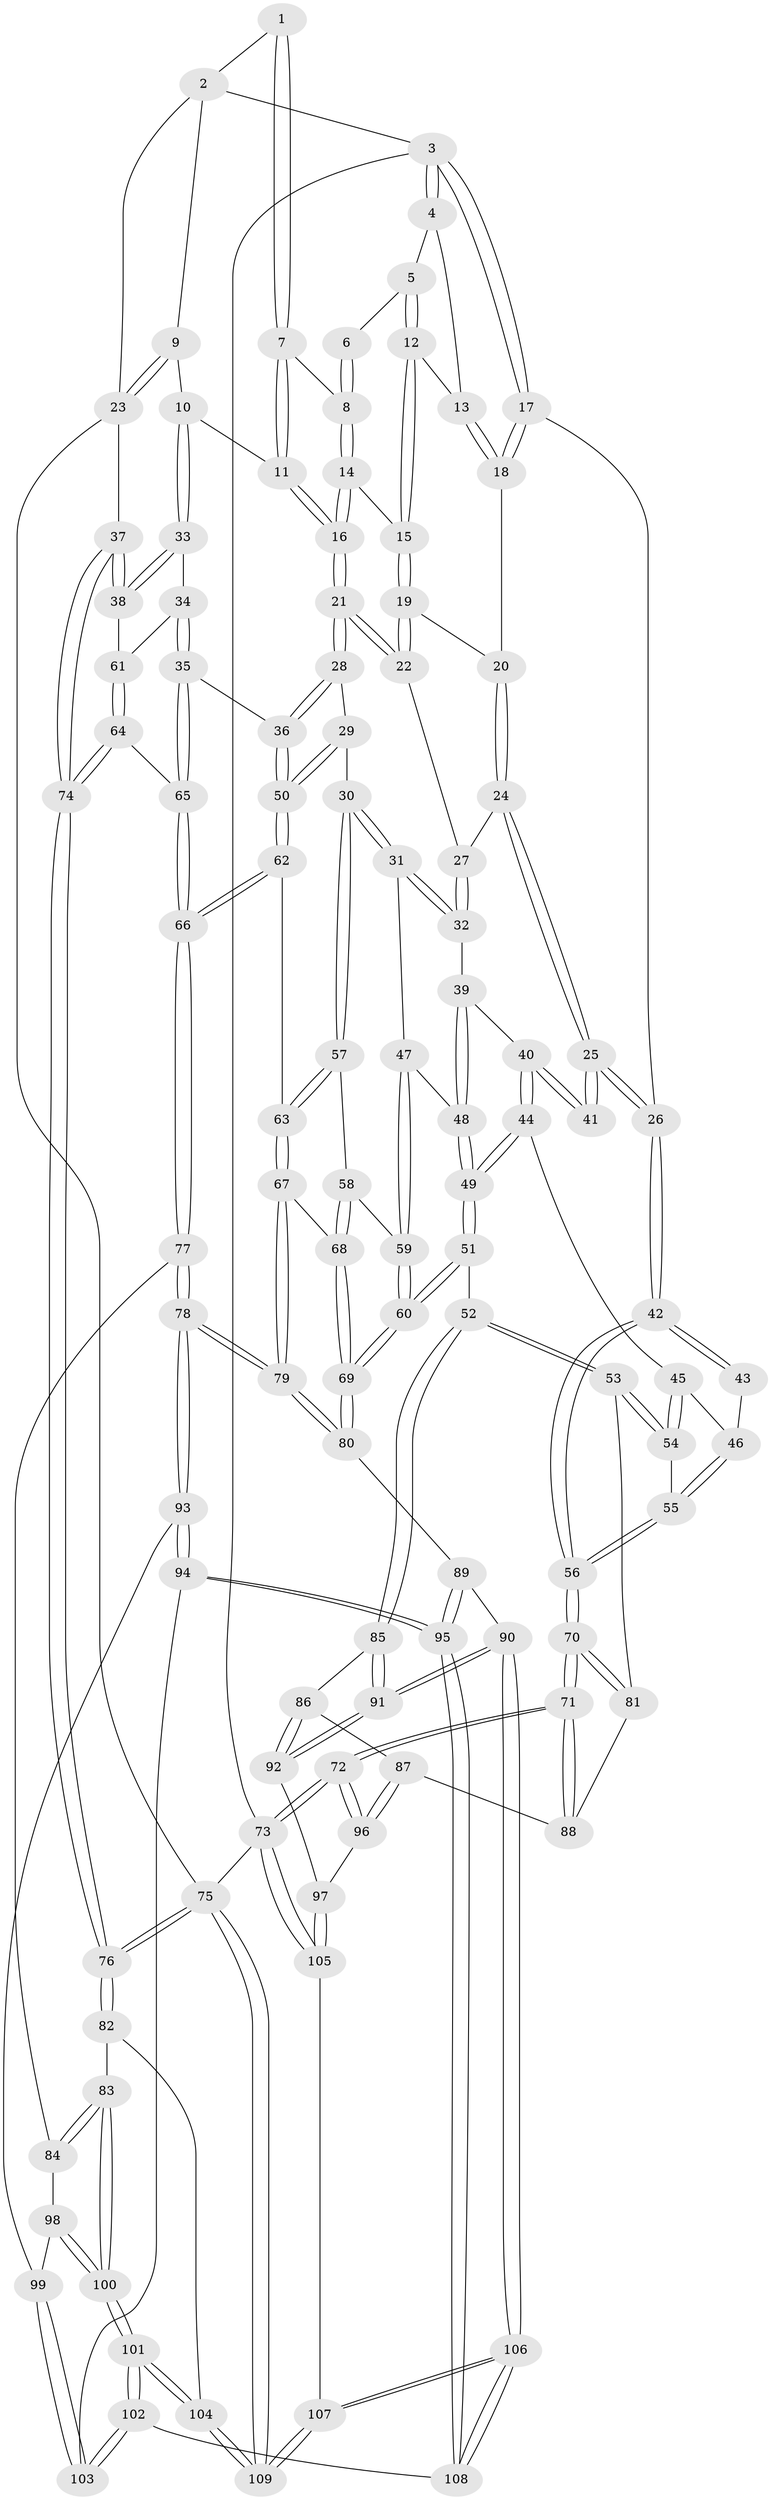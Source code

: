 // coarse degree distribution, {4: 0.4098360655737705, 6: 0.09836065573770492, 5: 0.36065573770491804, 3: 0.13114754098360656}
// Generated by graph-tools (version 1.1) at 2025/42/03/06/25 10:42:34]
// undirected, 109 vertices, 269 edges
graph export_dot {
graph [start="1"]
  node [color=gray90,style=filled];
  1 [pos="+0.512323333816893+0"];
  2 [pos="+0.8156088797718872+0"];
  3 [pos="+0+0"];
  4 [pos="+0.045210042202039474+0"];
  5 [pos="+0.2265810339503355+0"];
  6 [pos="+0.36329810091385545+0"];
  7 [pos="+0.5282946427373233+0.02699631438873098"];
  8 [pos="+0.41148534601358816+0.09238834233185252"];
  9 [pos="+0.7676663485948686+0.1739240553898767"];
  10 [pos="+0.7467544202913723+0.1990083937859562"];
  11 [pos="+0.5920469938561259+0.2070056072997092"];
  12 [pos="+0.21321826536145655+0"];
  13 [pos="+0.005375101520688736+0.11261390532750153"];
  14 [pos="+0.39616787530147+0.12133443373398489"];
  15 [pos="+0.24779986090160033+0.1312841857469279"];
  16 [pos="+0.5479242452073885+0.23796618466379438"];
  17 [pos="+0+0.20198759212967005"];
  18 [pos="+0+0.1444536011965143"];
  19 [pos="+0.23968808666743377+0.16212118226137712"];
  20 [pos="+0.19557229231947681+0.22180391678065947"];
  21 [pos="+0.5076371193036172+0.29329197189595024"];
  22 [pos="+0.43917207114323703+0.2783596899020367"];
  23 [pos="+1+0.17674792261973302"];
  24 [pos="+0.19093623611712096+0.2634330690785967"];
  25 [pos="+0.18221290097318008+0.28600241785763075"];
  26 [pos="+0+0.2343809273184979"];
  27 [pos="+0.32687995304727974+0.3185161708580442"];
  28 [pos="+0.5038025571995226+0.33186088694787214"];
  29 [pos="+0.495111538873334+0.35212967504814136"];
  30 [pos="+0.44888660717474205+0.42174163642257606"];
  31 [pos="+0.4072639163579713+0.4203779154406357"];
  32 [pos="+0.33660073543228164+0.3945915609976419"];
  33 [pos="+0.759365775587981+0.23935778686992537"];
  34 [pos="+0.7773213521166626+0.40148793746039263"];
  35 [pos="+0.732981719456009+0.449455426181984"];
  36 [pos="+0.6986066158474391+0.45934038563938373"];
  37 [pos="+1+0.400243828826175"];
  38 [pos="+1+0.4028907629753124"];
  39 [pos="+0.31111545278246827+0.39773569235586415"];
  40 [pos="+0.1940519057674389+0.36245597365772836"];
  41 [pos="+0.17917752687817973+0.300367173601751"];
  42 [pos="+0+0.3373424101201783"];
  43 [pos="+0.05962914407904736+0.3504297247141777"];
  44 [pos="+0.1907548779174705+0.3812068385964325"];
  45 [pos="+0.16949490360771857+0.41427876616878356"];
  46 [pos="+0.06785390444491082+0.45139930000682843"];
  47 [pos="+0.31347841267563864+0.483847655827337"];
  48 [pos="+0.28755898458680446+0.4791632416758657"];
  49 [pos="+0.2665385344554879+0.4850929526870525"];
  50 [pos="+0.6256501670143797+0.525946778146275"];
  51 [pos="+0.2048736838681914+0.6289235412295048"];
  52 [pos="+0.1926196608587907+0.6297444434553996"];
  53 [pos="+0.1734525757587514+0.6216027166883953"];
  54 [pos="+0.15724153938261465+0.6076847896414166"];
  55 [pos="+0+0.5450976136591245"];
  56 [pos="+0+0.5473007794281042"];
  57 [pos="+0.45425345029258+0.48930633221597103"];
  58 [pos="+0.40947496592606614+0.5184206694753063"];
  59 [pos="+0.3487983144574683+0.5448721603394772"];
  60 [pos="+0.27655701690177004+0.6487997284310809"];
  61 [pos="+0.8853580429838674+0.4489126947611472"];
  62 [pos="+0.6014419153983107+0.5679467044113371"];
  63 [pos="+0.5122083646201573+0.5722808970755457"];
  64 [pos="+0.8723575879487036+0.6176220127585026"];
  65 [pos="+0.7847096092748174+0.6375788546415462"];
  66 [pos="+0.7097408277063408+0.7115875297408473"];
  67 [pos="+0.47485293436809867+0.6469121198758738"];
  68 [pos="+0.3829856305135482+0.6533189613827536"];
  69 [pos="+0.30384315209738066+0.6702458240967673"];
  70 [pos="+0+0.5591944974833587"];
  71 [pos="+0+0.7525270275222506"];
  72 [pos="+0+0.8597594052573895"];
  73 [pos="+0+1"];
  74 [pos="+1+0.7360430729464972"];
  75 [pos="+1+1"];
  76 [pos="+1+0.9228457692450085"];
  77 [pos="+0.7073651989748696+0.7232892443690513"];
  78 [pos="+0.5339902050023936+0.7896390202119182"];
  79 [pos="+0.527746381168753+0.7832739697188261"];
  80 [pos="+0.32984227988019893+0.7606467580586019"];
  81 [pos="+0.07290635693518437+0.7150087302050631"];
  82 [pos="+0.8362753547823533+0.8321395026314334"];
  83 [pos="+0.831151425171076+0.8302662337952967"];
  84 [pos="+0.7285529910453787+0.7559368322530321"];
  85 [pos="+0.1879747856130651+0.6545234335350708"];
  86 [pos="+0.13902255308191644+0.7890864499059038"];
  87 [pos="+0.06742402067661586+0.8105018825789222"];
  88 [pos="+0.06719777148619273+0.725482619790874"];
  89 [pos="+0.3247701523091963+0.7790818126898766"];
  90 [pos="+0.25894059784752554+0.891160022122456"];
  91 [pos="+0.2354472485522788+0.8777928779600573"];
  92 [pos="+0.22276536735484131+0.8735994971281819"];
  93 [pos="+0.5254839736738054+0.8368304022460027"];
  94 [pos="+0.5142301112205557+0.8637519789286102"];
  95 [pos="+0.47401152310715117+0.9124174389370798"];
  96 [pos="+0.026498749831241973+0.8525350364139382"];
  97 [pos="+0.07912337014658279+0.8963951851293209"];
  98 [pos="+0.6906466271000575+0.8766830490517556"];
  99 [pos="+0.6423117507529353+0.8909492496781329"];
  100 [pos="+0.7150971947390812+0.9649656212478842"];
  101 [pos="+0.704495968983646+1"];
  102 [pos="+0.637080799962972+0.9698608844504476"];
  103 [pos="+0.634515722324531+0.9655344507370132"];
  104 [pos="+0.7272593418510608+1"];
  105 [pos="+0.16922619711781509+1"];
  106 [pos="+0.33865449587993085+1"];
  107 [pos="+0.33039705148488446+1"];
  108 [pos="+0.43117755775230343+0.9938608671811648"];
  109 [pos="+0.7771314603046972+1"];
  1 -- 2;
  1 -- 7;
  1 -- 7;
  2 -- 3;
  2 -- 9;
  2 -- 23;
  3 -- 4;
  3 -- 4;
  3 -- 17;
  3 -- 17;
  3 -- 73;
  4 -- 5;
  4 -- 13;
  5 -- 6;
  5 -- 12;
  5 -- 12;
  6 -- 8;
  6 -- 8;
  7 -- 8;
  7 -- 11;
  7 -- 11;
  8 -- 14;
  8 -- 14;
  9 -- 10;
  9 -- 23;
  9 -- 23;
  10 -- 11;
  10 -- 33;
  10 -- 33;
  11 -- 16;
  11 -- 16;
  12 -- 13;
  12 -- 15;
  12 -- 15;
  13 -- 18;
  13 -- 18;
  14 -- 15;
  14 -- 16;
  14 -- 16;
  15 -- 19;
  15 -- 19;
  16 -- 21;
  16 -- 21;
  17 -- 18;
  17 -- 18;
  17 -- 26;
  18 -- 20;
  19 -- 20;
  19 -- 22;
  19 -- 22;
  20 -- 24;
  20 -- 24;
  21 -- 22;
  21 -- 22;
  21 -- 28;
  21 -- 28;
  22 -- 27;
  23 -- 37;
  23 -- 75;
  24 -- 25;
  24 -- 25;
  24 -- 27;
  25 -- 26;
  25 -- 26;
  25 -- 41;
  25 -- 41;
  26 -- 42;
  26 -- 42;
  27 -- 32;
  27 -- 32;
  28 -- 29;
  28 -- 36;
  28 -- 36;
  29 -- 30;
  29 -- 50;
  29 -- 50;
  30 -- 31;
  30 -- 31;
  30 -- 57;
  30 -- 57;
  31 -- 32;
  31 -- 32;
  31 -- 47;
  32 -- 39;
  33 -- 34;
  33 -- 38;
  33 -- 38;
  34 -- 35;
  34 -- 35;
  34 -- 61;
  35 -- 36;
  35 -- 65;
  35 -- 65;
  36 -- 50;
  36 -- 50;
  37 -- 38;
  37 -- 38;
  37 -- 74;
  37 -- 74;
  38 -- 61;
  39 -- 40;
  39 -- 48;
  39 -- 48;
  40 -- 41;
  40 -- 41;
  40 -- 44;
  40 -- 44;
  42 -- 43;
  42 -- 43;
  42 -- 56;
  42 -- 56;
  43 -- 46;
  44 -- 45;
  44 -- 49;
  44 -- 49;
  45 -- 46;
  45 -- 54;
  45 -- 54;
  46 -- 55;
  46 -- 55;
  47 -- 48;
  47 -- 59;
  47 -- 59;
  48 -- 49;
  48 -- 49;
  49 -- 51;
  49 -- 51;
  50 -- 62;
  50 -- 62;
  51 -- 52;
  51 -- 60;
  51 -- 60;
  52 -- 53;
  52 -- 53;
  52 -- 85;
  52 -- 85;
  53 -- 54;
  53 -- 54;
  53 -- 81;
  54 -- 55;
  55 -- 56;
  55 -- 56;
  56 -- 70;
  56 -- 70;
  57 -- 58;
  57 -- 63;
  57 -- 63;
  58 -- 59;
  58 -- 68;
  58 -- 68;
  59 -- 60;
  59 -- 60;
  60 -- 69;
  60 -- 69;
  61 -- 64;
  61 -- 64;
  62 -- 63;
  62 -- 66;
  62 -- 66;
  63 -- 67;
  63 -- 67;
  64 -- 65;
  64 -- 74;
  64 -- 74;
  65 -- 66;
  65 -- 66;
  66 -- 77;
  66 -- 77;
  67 -- 68;
  67 -- 79;
  67 -- 79;
  68 -- 69;
  68 -- 69;
  69 -- 80;
  69 -- 80;
  70 -- 71;
  70 -- 71;
  70 -- 81;
  70 -- 81;
  71 -- 72;
  71 -- 72;
  71 -- 88;
  71 -- 88;
  72 -- 73;
  72 -- 73;
  72 -- 96;
  72 -- 96;
  73 -- 105;
  73 -- 105;
  73 -- 75;
  74 -- 76;
  74 -- 76;
  75 -- 76;
  75 -- 76;
  75 -- 109;
  75 -- 109;
  76 -- 82;
  76 -- 82;
  77 -- 78;
  77 -- 78;
  77 -- 84;
  78 -- 79;
  78 -- 79;
  78 -- 93;
  78 -- 93;
  79 -- 80;
  79 -- 80;
  80 -- 89;
  81 -- 88;
  82 -- 83;
  82 -- 104;
  83 -- 84;
  83 -- 84;
  83 -- 100;
  83 -- 100;
  84 -- 98;
  85 -- 86;
  85 -- 91;
  85 -- 91;
  86 -- 87;
  86 -- 92;
  86 -- 92;
  87 -- 88;
  87 -- 96;
  87 -- 96;
  89 -- 90;
  89 -- 95;
  89 -- 95;
  90 -- 91;
  90 -- 91;
  90 -- 106;
  90 -- 106;
  91 -- 92;
  91 -- 92;
  92 -- 97;
  93 -- 94;
  93 -- 94;
  93 -- 99;
  94 -- 95;
  94 -- 95;
  94 -- 103;
  95 -- 108;
  95 -- 108;
  96 -- 97;
  97 -- 105;
  97 -- 105;
  98 -- 99;
  98 -- 100;
  98 -- 100;
  99 -- 103;
  99 -- 103;
  100 -- 101;
  100 -- 101;
  101 -- 102;
  101 -- 102;
  101 -- 104;
  101 -- 104;
  102 -- 103;
  102 -- 103;
  102 -- 108;
  104 -- 109;
  104 -- 109;
  105 -- 107;
  106 -- 107;
  106 -- 107;
  106 -- 108;
  106 -- 108;
  107 -- 109;
  107 -- 109;
}
